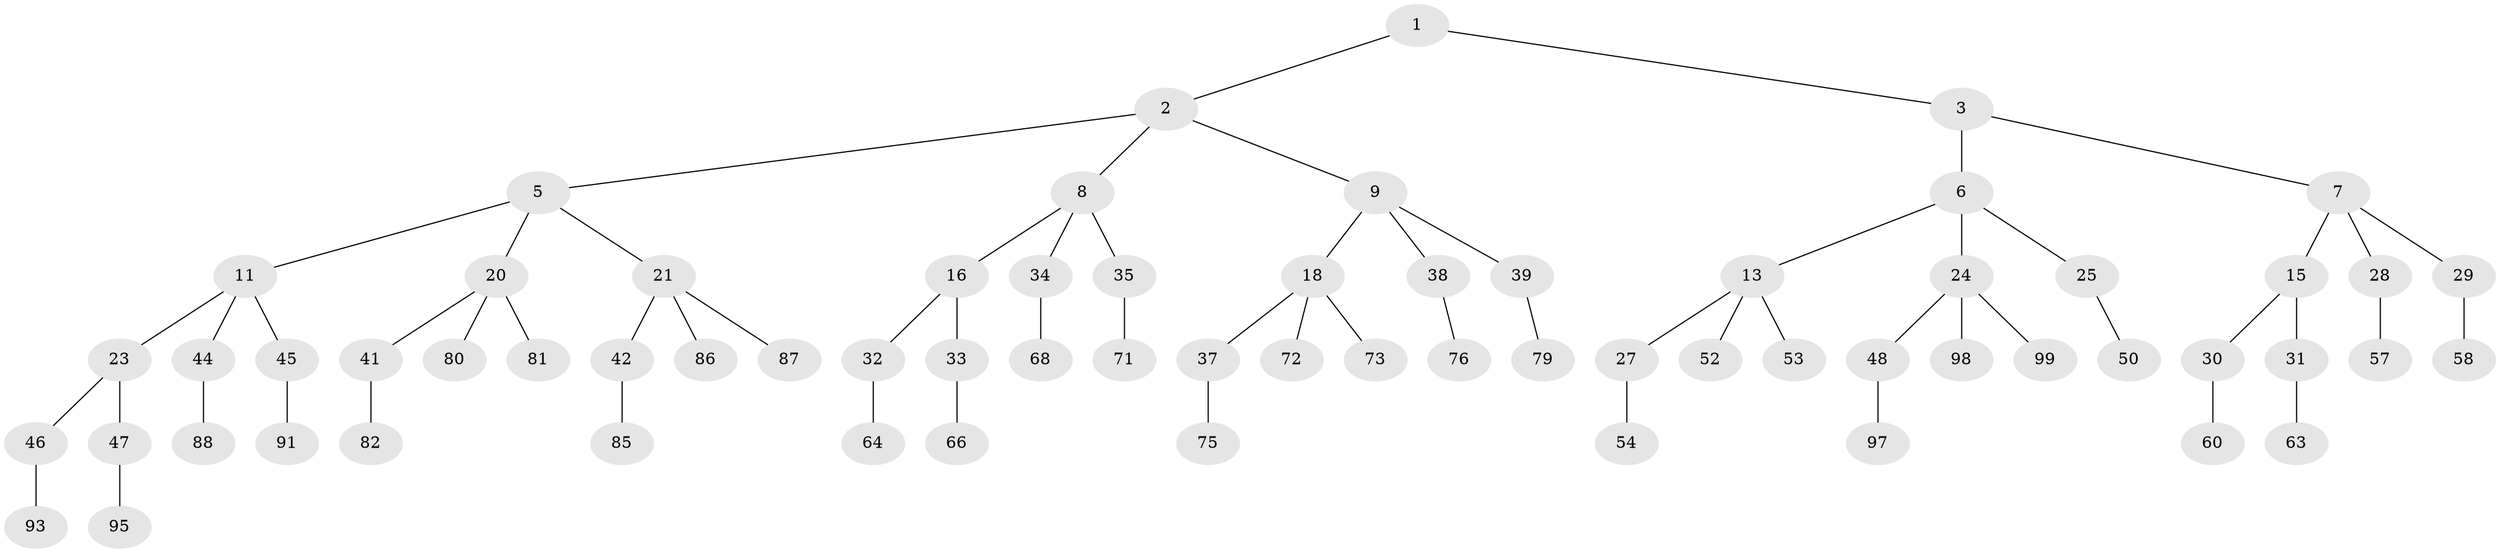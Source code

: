 // original degree distribution, {2: 0.02, 3: 0.48, 1: 0.5}
// Generated by graph-tools (version 1.1) at 2025/11/02/21/25 10:11:10]
// undirected, 67 vertices, 66 edges
graph export_dot {
graph [start="1"]
  node [color=gray90,style=filled];
  1;
  2 [latent=1,super="+4"];
  3 [latent=1];
  5 [latent=0.5,super="+10"];
  6 [latent=0.5,super="+12"];
  7 [latent=0.5,super="+14"];
  8 [latent=0.333333,super="+17"];
  9 [latent=0.333333,super="+19"];
  11 [latent=0.333333,super="+22"];
  13 [latent=0.333333,super="+26"];
  15 [latent=0.333333];
  16 [latent=0.25];
  18 [latent=0.25,super="+36"];
  20 [latent=0.25,super="+40"];
  21 [latent=0.25,super="+43"];
  23 [latent=0.25];
  24 [latent=0.25,super="+49"];
  25 [latent=0.25,super="+51"];
  27 [latent=0.25,super="+55"];
  28 [latent=0.25,super="+56"];
  29 [latent=0.25,super="+59"];
  30 [latent=0.25,super="+61"];
  31 [latent=0.25,super="+62"];
  32 [latent=0.2,super="+65"];
  33 [latent=0.2,super="+67"];
  34 [latent=0.2,super="+69"];
  35 [latent=0.2,super="+70"];
  37 [latent=0.2,super="+74"];
  38 [latent=0.2,super="+77"];
  39 [latent=0.2,super="+78"];
  41 [latent=0.2,super="+83"];
  42 [latent=0.2,super="+84"];
  44 [latent=0.2,super="+89"];
  45 [latent=0.2,super="+90"];
  46 [latent=0.2,super="+92"];
  47 [latent=0.2,super="+94"];
  48 [latent=0.2,super="+96"];
  50 [latent=0.2,super="+100"];
  52 [latent=0.2];
  53 [latent=0.2];
  54 [latent=0.2];
  57 [latent=0.2];
  58 [latent=0.2];
  60 [latent=0.2];
  63 [latent=0.2];
  64 [latent=0.166667];
  66 [latent=0.166667];
  68 [latent=0.166667];
  71 [latent=0.166667];
  72 [latent=0.166667];
  73 [latent=0.166667];
  75 [latent=0.166667];
  76 [latent=0.166667];
  79 [latent=0.166667];
  80 [latent=0.166667];
  81 [latent=0.166667];
  82 [latent=0.166667];
  85 [latent=0.166667];
  86 [latent=0.166667];
  87 [latent=0.166667];
  88 [latent=0.166667];
  91 [latent=0.166667];
  93 [latent=0.166667];
  95 [latent=0.166667];
  97 [latent=0.166667];
  98 [latent=0.166667];
  99 [latent=0.166667];
  1 -- 2;
  1 -- 3;
  2 -- 5;
  2 -- 8;
  2 -- 9;
  3 -- 6;
  3 -- 7;
  5 -- 11;
  5 -- 21;
  5 -- 20;
  6 -- 13;
  6 -- 24;
  6 -- 25;
  7 -- 15;
  7 -- 28;
  7 -- 29;
  8 -- 16;
  8 -- 34;
  8 -- 35;
  9 -- 18;
  9 -- 38;
  9 -- 39;
  11 -- 23;
  11 -- 44;
  11 -- 45;
  13 -- 27;
  13 -- 53;
  13 -- 52;
  15 -- 30;
  15 -- 31;
  16 -- 32;
  16 -- 33;
  18 -- 37;
  18 -- 72;
  18 -- 73;
  20 -- 41;
  20 -- 80;
  20 -- 81;
  21 -- 42;
  21 -- 86;
  21 -- 87;
  23 -- 46;
  23 -- 47;
  24 -- 48;
  24 -- 98;
  24 -- 99;
  25 -- 50;
  27 -- 54;
  28 -- 57;
  29 -- 58;
  30 -- 60;
  31 -- 63;
  32 -- 64;
  33 -- 66;
  34 -- 68;
  35 -- 71;
  37 -- 75;
  38 -- 76;
  39 -- 79;
  41 -- 82;
  42 -- 85;
  44 -- 88;
  45 -- 91;
  46 -- 93;
  47 -- 95;
  48 -- 97;
}
